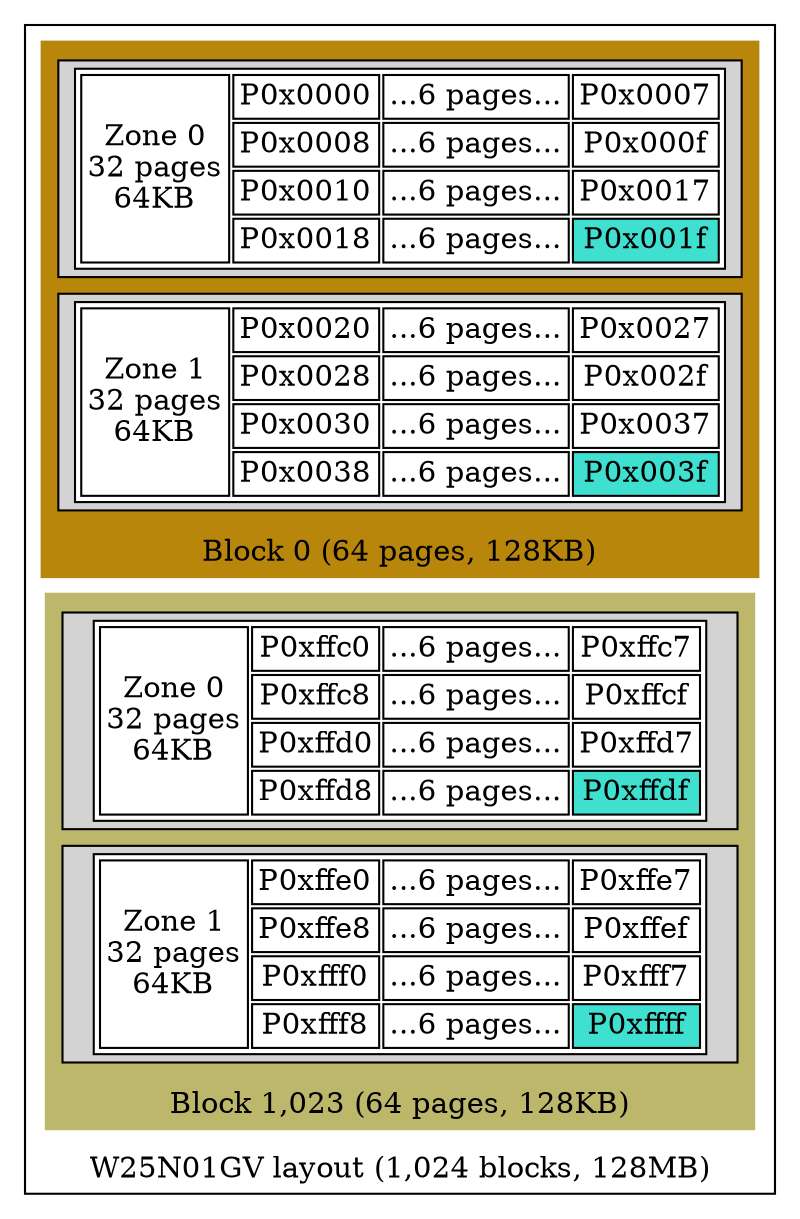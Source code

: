 digraph G {
	nodesep="0.1"
	rankdir=RL;
	subgraph clusterPrime {
		label="W25N01GV layout (1,024 blocks, 128MB)";
		labelloc="b";
		compound="true"
		subgraph clusterKernel {
			color=darkgoldenrod;
			style=filled;
			label="bl0";
			b0 [style=filled,width=4.5,shape=record,label=
<<table bgcolor="white">
<tr>
<td rowspan="4">Zone 0<br/>32 pages<br/>64KB</td>
<td>P0x0000</td>
<td>...6 pages...</td>
<td>P0x0007</td>
</tr>

<tr>
<td>P0x0008</td>
<td>...6 pages...</td>
<td>P0x000f</td>
</tr>

<tr>
<td>P0x0010</td>
<td>...6 pages...</td>
<td>P0x0017</td>
</tr>

<tr>
<td>P0x0018</td>
<td>...6 pages...</td>
<td bgcolor="turquoise">P0x001f</td>
</tr>
</table>>
];
			b1 [style=filled,width=4.5,shape=record,label=
<<table bgcolor="white">
<tr>
<td rowspan="4">Zone 1<br/>32 pages<br/>64KB</td>
<td>P0x0020</td>
<td>...6 pages...</td>
<td>P0x0027</td>
</tr>

<tr>
<td>P0x0028</td>
<td>...6 pages...</td>
<td>P0x002f</td>
</tr>

<tr>
<td>P0x0030</td>
<td>...6 pages...</td>
<td>P0x0037</td>
</tr>

<tr>
<td>P0x0038</td>
<td>...6 pages...</td>
<td bgcolor="turquoise">P0x003f</td>
</tr>
</table>>
];
			label="Block 0 (64\ pages,\ 128KB)";
		}
		subgraph clusterUser {
			color=darkkhaki;
			style=filled;
			label="bl0";
			b2 [style=filled,width=4.5,shape=record,label=
<<table bgcolor="white">
<tr>
<td rowspan="4">Zone 0<br/>32 pages<br/>64KB</td>
<td>P0xffc0</td>
<td>...6 pages...</td>
<td>P0xffc7</td>
</tr>

<tr>
<td>P0xffc8</td>
<td>...6 pages...</td>
<td>P0xffcf</td>
</tr>

<tr>
<td>P0xffd0</td>
<td>...6 pages...</td>
<td>P0xffd7</td>
</tr>

<tr>
<td>P0xffd8</td>
<td>...6 pages...</td>
<td bgcolor="turquoise">P0xffdf</td>
</tr>
</table>>
];
			b3 [style=filled,width=4.5,shape=record,label=
<<table bgcolor="white">
<tr>
<td rowspan="4">Zone 1<br/>32 pages<br/>64KB</td>
<td>P0xffe0</td>
<td>...6 pages...</td>
<td>P0xffe7</td>
</tr>

<tr>
<td>P0xffe8</td>
<td>...6 pages...</td>
<td>P0xffef</td>
</tr>

<tr>
<td>P0xfff0</td>
<td>...6 pages...</td>
<td>P0xfff7</td>
</tr>

<tr>
<td>P0xfff8</td>
<td>...6 pages...</td>
<td bgcolor="turquoise">P0xffff</td>
</tr>
</table>>
];
			label="Block 1,023 (64\ pages,\ 128KB)";
		}
	}
} 
